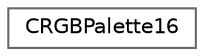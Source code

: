 digraph "Graphical Class Hierarchy"
{
 // LATEX_PDF_SIZE
  bgcolor="transparent";
  edge [fontname=Helvetica,fontsize=10,labelfontname=Helvetica,labelfontsize=10];
  node [fontname=Helvetica,fontsize=10,shape=box,height=0.2,width=0.4];
  rankdir="LR";
  Node0 [id="Node000000",label="CRGBPalette16",height=0.2,width=0.4,color="grey40", fillcolor="white", style="filled",URL="$d6/d39/group___palette_classes.html#d2/dc4/class_c_r_g_b_palette16",tooltip="RGB color palette with 16 discrete values."];
}

